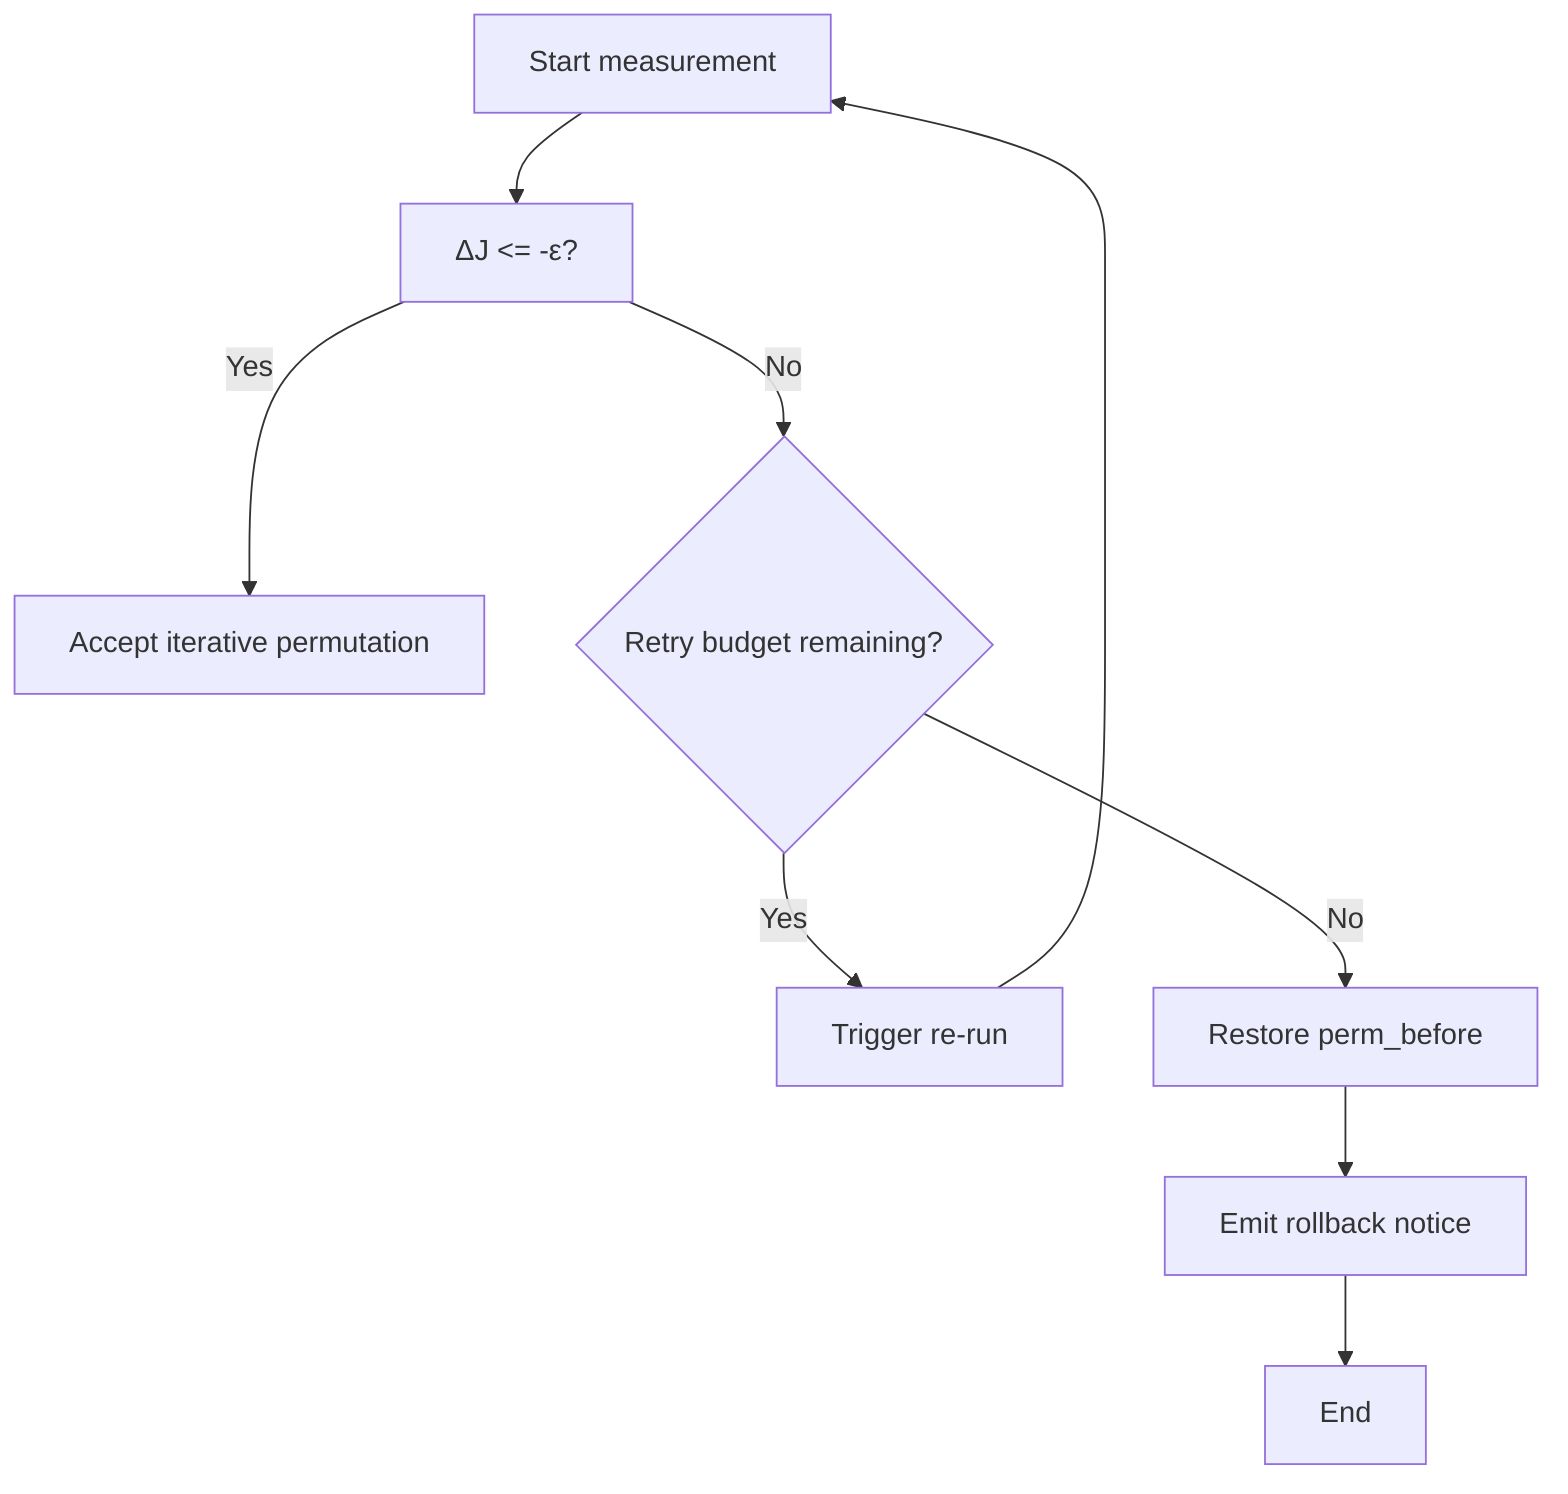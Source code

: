 graph TD
    Start["Start measurement"] --> CheckDelta["ΔJ <= -ε?"]
    CheckDelta -- Yes --> Accept["Accept iterative permutation"]
    CheckDelta -- No --> RetryBudget{Retry budget remaining?}
    RetryBudget -- Yes --> Remeasure["Trigger re-run"] --> Start
    RetryBudget -- No --> Restore["Restore perm_before"] --> Notify["Emit rollback notice"] --> End